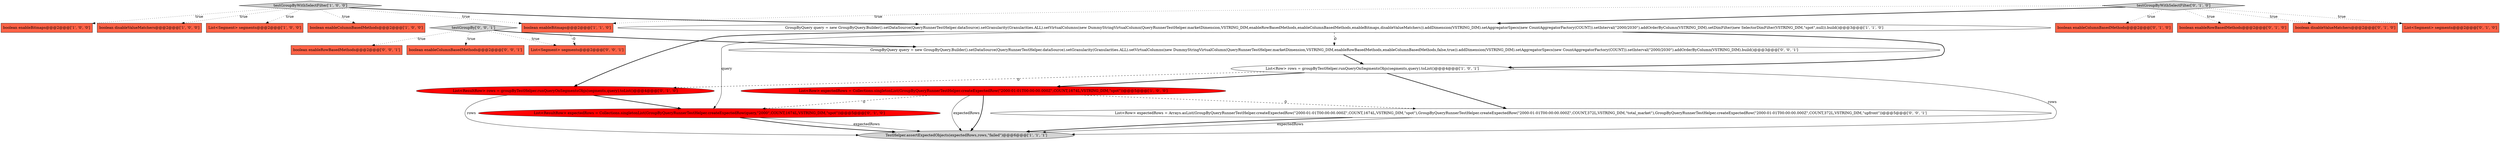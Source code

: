 digraph {
12 [style = filled, label = "boolean enableColumnBasedMethods@@@2@@@['0', '1', '0']", fillcolor = tomato, shape = box image = "AAA0AAABBB2BBB"];
7 [style = filled, label = "List<Row> expectedRows = Collections.singletonList(GroupByQueryRunnerTestHelper.createExpectedRow(\"2000-01-01T00:00:00.000Z\",COUNT,1674L,VSTRING_DIM,\"spot\"))@@@5@@@['1', '0', '0']", fillcolor = red, shape = ellipse image = "AAA1AAABBB1BBB"];
18 [style = filled, label = "boolean enableColumnBasedMethods@@@2@@@['0', '0', '1']", fillcolor = tomato, shape = box image = "AAA0AAABBB3BBB"];
17 [style = filled, label = "testGroupBy['0', '0', '1']", fillcolor = lightgray, shape = diamond image = "AAA0AAABBB3BBB"];
14 [style = filled, label = "List<ResultRow> expectedRows = Collections.singletonList(GroupByQueryRunnerTestHelper.createExpectedRow(query,\"2000\",COUNT,1674L,VSTRING_DIM,\"spot\"))@@@5@@@['0', '1', '0']", fillcolor = red, shape = ellipse image = "AAA1AAABBB2BBB"];
8 [style = filled, label = "boolean enableBitmaps@@@2@@@['1', '1', '0']", fillcolor = tomato, shape = box image = "AAA0AAABBB1BBB"];
11 [style = filled, label = "boolean enableRowBasedMethods@@@2@@@['0', '1', '0']", fillcolor = tomato, shape = box image = "AAA0AAABBB2BBB"];
20 [style = filled, label = "boolean enableRowBasedMethods@@@2@@@['0', '0', '1']", fillcolor = tomato, shape = box image = "AAA0AAABBB3BBB"];
21 [style = filled, label = "List<Segment> segments@@@2@@@['0', '0', '1']", fillcolor = tomato, shape = box image = "AAA0AAABBB3BBB"];
6 [style = filled, label = "boolean enableColumnBasedMethods@@@2@@@['1', '0', '0']", fillcolor = tomato, shape = box image = "AAA0AAABBB1BBB"];
22 [style = filled, label = "List<Row> expectedRows = Arrays.asList(GroupByQueryRunnerTestHelper.createExpectedRow(\"2000-01-01T00:00:00.000Z\",COUNT,1674L,VSTRING_DIM,\"spot\"),GroupByQueryRunnerTestHelper.createExpectedRow(\"2000-01-01T00:00:00.000Z\",COUNT,372L,VSTRING_DIM,\"total_market\"),GroupByQueryRunnerTestHelper.createExpectedRow(\"2000-01-01T00:00:00.000Z\",COUNT,372L,VSTRING_DIM,\"upfront\"))@@@5@@@['0', '0', '1']", fillcolor = white, shape = ellipse image = "AAA0AAABBB3BBB"];
5 [style = filled, label = "testGroupByWithSelectFilter['1', '0', '0']", fillcolor = lightgray, shape = diamond image = "AAA0AAABBB1BBB"];
16 [style = filled, label = "boolean disableValueMatchers@@@2@@@['0', '1', '0']", fillcolor = tomato, shape = box image = "AAA0AAABBB2BBB"];
13 [style = filled, label = "List<Segment> segments@@@2@@@['0', '1', '0']", fillcolor = tomato, shape = box image = "AAA0AAABBB2BBB"];
3 [style = filled, label = "TestHelper.assertExpectedObjects(expectedRows,rows,\"failed\")@@@6@@@['1', '1', '1']", fillcolor = lightgray, shape = ellipse image = "AAA0AAABBB1BBB"];
4 [style = filled, label = "boolean enableBitmaps@@@2@@@['1', '0', '0']", fillcolor = tomato, shape = box image = "AAA0AAABBB1BBB"];
10 [style = filled, label = "testGroupByWithSelectFilter['0', '1', '0']", fillcolor = lightgray, shape = diamond image = "AAA0AAABBB2BBB"];
2 [style = filled, label = "boolean disableValueMatchers@@@2@@@['1', '0', '0']", fillcolor = tomato, shape = box image = "AAA0AAABBB1BBB"];
15 [style = filled, label = "List<ResultRow> rows = groupByTestHelper.runQueryOnSegmentsObjs(segments,query).toList()@@@4@@@['0', '1', '0']", fillcolor = red, shape = ellipse image = "AAA1AAABBB2BBB"];
19 [style = filled, label = "GroupByQuery query = new GroupByQuery.Builder().setDataSource(QueryRunnerTestHelper.dataSource).setGranularity(Granularities.ALL).setVirtualColumns(new DummyStringVirtualColumn(QueryRunnerTestHelper.marketDimension,VSTRING_DIM,enableRowBasedMethods,enableColumnBasedMethods,false,true)).addDimension(VSTRING_DIM).setAggregatorSpecs(new CountAggregatorFactory(COUNT)).setInterval(\"2000/2030\").addOrderByColumn(VSTRING_DIM).build()@@@3@@@['0', '0', '1']", fillcolor = white, shape = ellipse image = "AAA0AAABBB3BBB"];
9 [style = filled, label = "GroupByQuery query = new GroupByQuery.Builder().setDataSource(QueryRunnerTestHelper.dataSource).setGranularity(Granularities.ALL).setVirtualColumns(new DummyStringVirtualColumn(QueryRunnerTestHelper.marketDimension,VSTRING_DIM,enableRowBasedMethods,enableColumnBasedMethods,enableBitmaps,disableValueMatchers)).addDimension(VSTRING_DIM).setAggregatorSpecs(new CountAggregatorFactory(COUNT)).setInterval(\"2000/2030\").addOrderByColumn(VSTRING_DIM).setDimFilter(new SelectorDimFilter(VSTRING_DIM,\"spot\",null)).build()@@@3@@@['1', '1', '0']", fillcolor = white, shape = ellipse image = "AAA0AAABBB1BBB"];
0 [style = filled, label = "List<Segment> segments@@@2@@@['1', '0', '0']", fillcolor = tomato, shape = box image = "AAA0AAABBB1BBB"];
1 [style = filled, label = "List<Row> rows = groupByTestHelper.runQueryOnSegmentsObjs(segments,query).toList()@@@4@@@['1', '0', '1']", fillcolor = white, shape = ellipse image = "AAA0AAABBB1BBB"];
17->20 [style = dotted, label="true"];
14->3 [style = bold, label=""];
10->8 [style = dotted, label="true"];
14->3 [style = solid, label="expectedRows"];
15->3 [style = solid, label="rows"];
10->12 [style = dotted, label="true"];
5->9 [style = bold, label=""];
15->14 [style = bold, label=""];
17->18 [style = dotted, label="true"];
1->15 [style = dashed, label="0"];
7->14 [style = dashed, label="0"];
5->6 [style = dotted, label="true"];
5->0 [style = dotted, label="true"];
8->21 [style = dashed, label="0"];
22->3 [style = solid, label="expectedRows"];
1->7 [style = bold, label=""];
7->3 [style = solid, label="expectedRows"];
17->19 [style = bold, label=""];
7->3 [style = bold, label=""];
5->4 [style = dotted, label="true"];
1->22 [style = bold, label=""];
9->19 [style = dashed, label="0"];
22->3 [style = bold, label=""];
19->1 [style = bold, label=""];
1->3 [style = solid, label="rows"];
10->13 [style = dotted, label="true"];
10->11 [style = dotted, label="true"];
9->15 [style = bold, label=""];
9->14 [style = solid, label="query"];
10->9 [style = bold, label=""];
5->8 [style = dotted, label="true"];
9->1 [style = bold, label=""];
17->21 [style = dotted, label="true"];
10->16 [style = dotted, label="true"];
7->22 [style = dashed, label="0"];
5->2 [style = dotted, label="true"];
}
